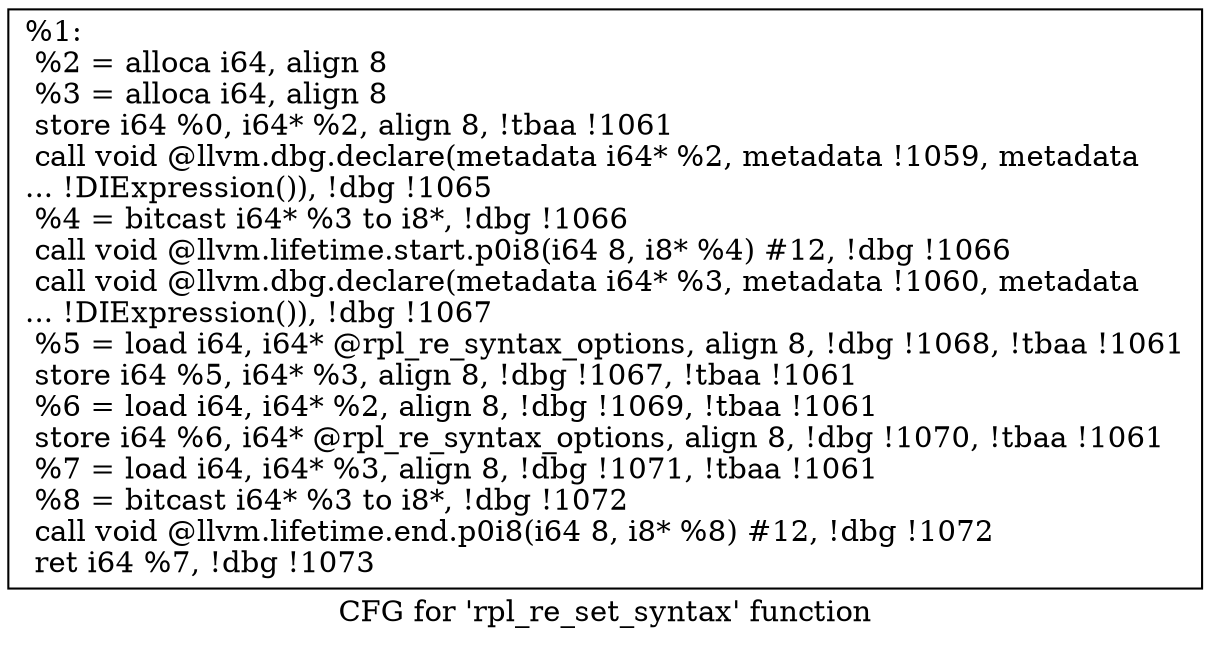 digraph "CFG for 'rpl_re_set_syntax' function" {
	label="CFG for 'rpl_re_set_syntax' function";

	Node0xd2aaa0 [shape=record,label="{%1:\l  %2 = alloca i64, align 8\l  %3 = alloca i64, align 8\l  store i64 %0, i64* %2, align 8, !tbaa !1061\l  call void @llvm.dbg.declare(metadata i64* %2, metadata !1059, metadata\l... !DIExpression()), !dbg !1065\l  %4 = bitcast i64* %3 to i8*, !dbg !1066\l  call void @llvm.lifetime.start.p0i8(i64 8, i8* %4) #12, !dbg !1066\l  call void @llvm.dbg.declare(metadata i64* %3, metadata !1060, metadata\l... !DIExpression()), !dbg !1067\l  %5 = load i64, i64* @rpl_re_syntax_options, align 8, !dbg !1068, !tbaa !1061\l  store i64 %5, i64* %3, align 8, !dbg !1067, !tbaa !1061\l  %6 = load i64, i64* %2, align 8, !dbg !1069, !tbaa !1061\l  store i64 %6, i64* @rpl_re_syntax_options, align 8, !dbg !1070, !tbaa !1061\l  %7 = load i64, i64* %3, align 8, !dbg !1071, !tbaa !1061\l  %8 = bitcast i64* %3 to i8*, !dbg !1072\l  call void @llvm.lifetime.end.p0i8(i64 8, i8* %8) #12, !dbg !1072\l  ret i64 %7, !dbg !1073\l}"];
}
